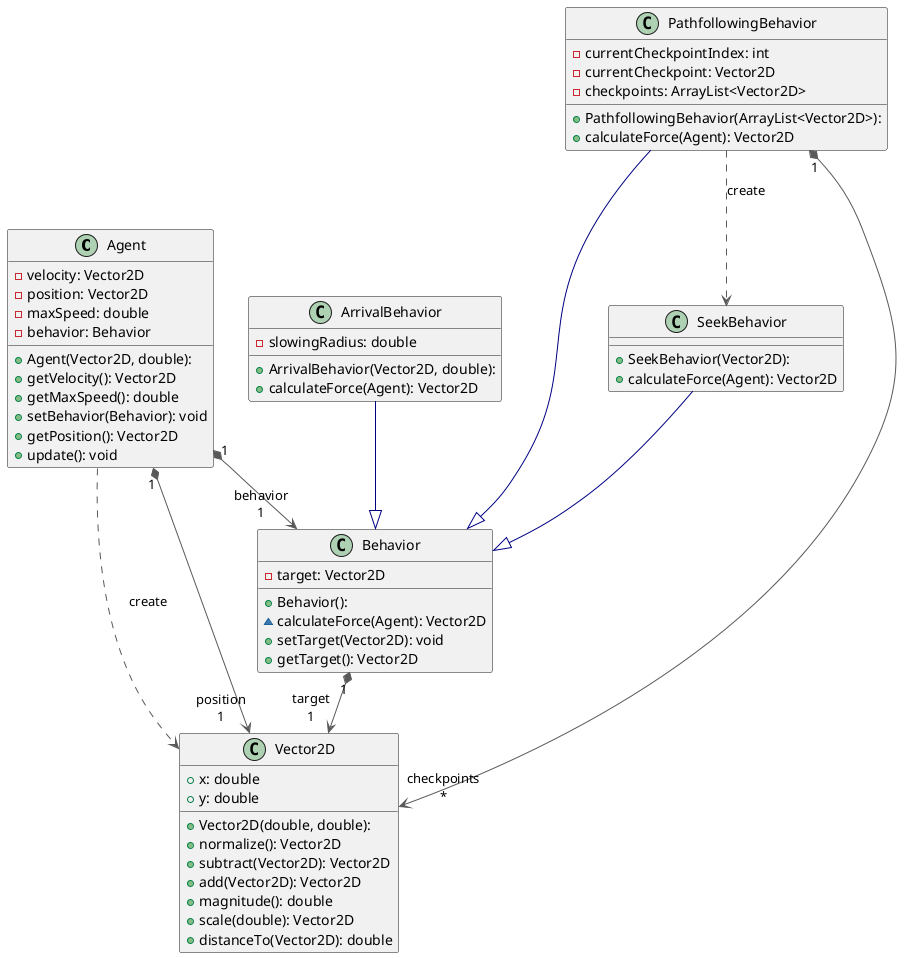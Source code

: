 @startuml


class Agent {
  + Agent(Vector2D, double): 
  - velocity: Vector2D
  - position: Vector2D
  - maxSpeed: double
  - behavior: Behavior
  + getVelocity(): Vector2D
  + getMaxSpeed(): double
  + setBehavior(Behavior): void
  + getPosition(): Vector2D
  + update(): void
}
class ArrivalBehavior {
  + ArrivalBehavior(Vector2D, double): 
  - slowingRadius: double
  + calculateForce(Agent): Vector2D
}
class Behavior {
  + Behavior(): 
  - target: Vector2D
  ~ calculateForce(Agent): Vector2D
  + setTarget(Vector2D): void
  + getTarget(): Vector2D
}
class PathfollowingBehavior {
  + PathfollowingBehavior(ArrayList<Vector2D>): 
  - currentCheckpointIndex: int
  - currentCheckpoint: Vector2D
  - checkpoints: ArrayList<Vector2D>
  + calculateForce(Agent): Vector2D
}
class SeekBehavior {
  + SeekBehavior(Vector2D): 
  + calculateForce(Agent): Vector2D
}
class Vector2D {
  + Vector2D(double, double): 
  + x: double
  + y: double
  + normalize(): Vector2D
  + subtract(Vector2D): Vector2D
  + add(Vector2D): Vector2D
  + magnitude(): double
  + scale(double): Vector2D
  + distanceTo(Vector2D): double
}

Agent                 "1" *-[#595959,plain]-> "behavior\n1" Behavior              
Agent                 "1" *-[#595959,plain]-> "position\n1" Vector2D              
Agent                  -[#595959,dashed]->  Vector2D              : "«create»"
ArrivalBehavior        -[#000082,plain]-^  Behavior              
Behavior              "1" *-[#595959,plain]-> "target\n1" Vector2D              
PathfollowingBehavior  -[#000082,plain]-^  Behavior              
PathfollowingBehavior  -[#595959,dashed]->  SeekBehavior          : "«create»"
PathfollowingBehavior "1" *-[#595959,plain]-> "checkpoints\n*" Vector2D              
SeekBehavior           -[#000082,plain]-^  Behavior              
@enduml
